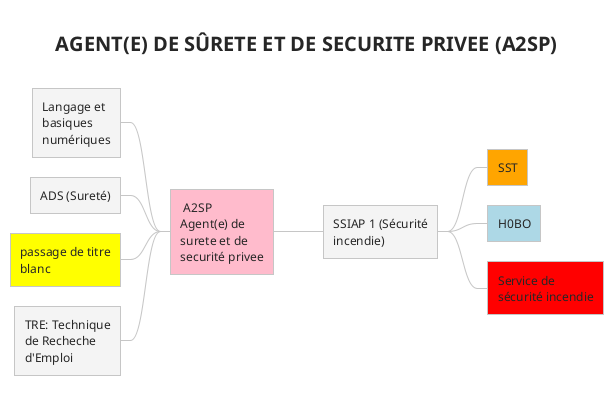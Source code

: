 @startmindmap
'https://plantuml.com/mindmap-diagram
!theme carbon-gray

title AGENT(E) DE SÛRETE ET DE SECURITE PRIVEE (A2SP)


*[#FFBBCC]: A2SP
Agent(e) de surete et de securité privee;

left side
** Langage et basiques numériques
** ADS (Sureté)
**[#yellow] passage de titre blanc
** TRE: Technique de Recheche d'Emploi

right side
** SSIAP 1 (Sécurité incendie)
***[#orange] SST
***[#lightblue] H0BO
***[#red] Service de sécurité incendie

@endmindmap